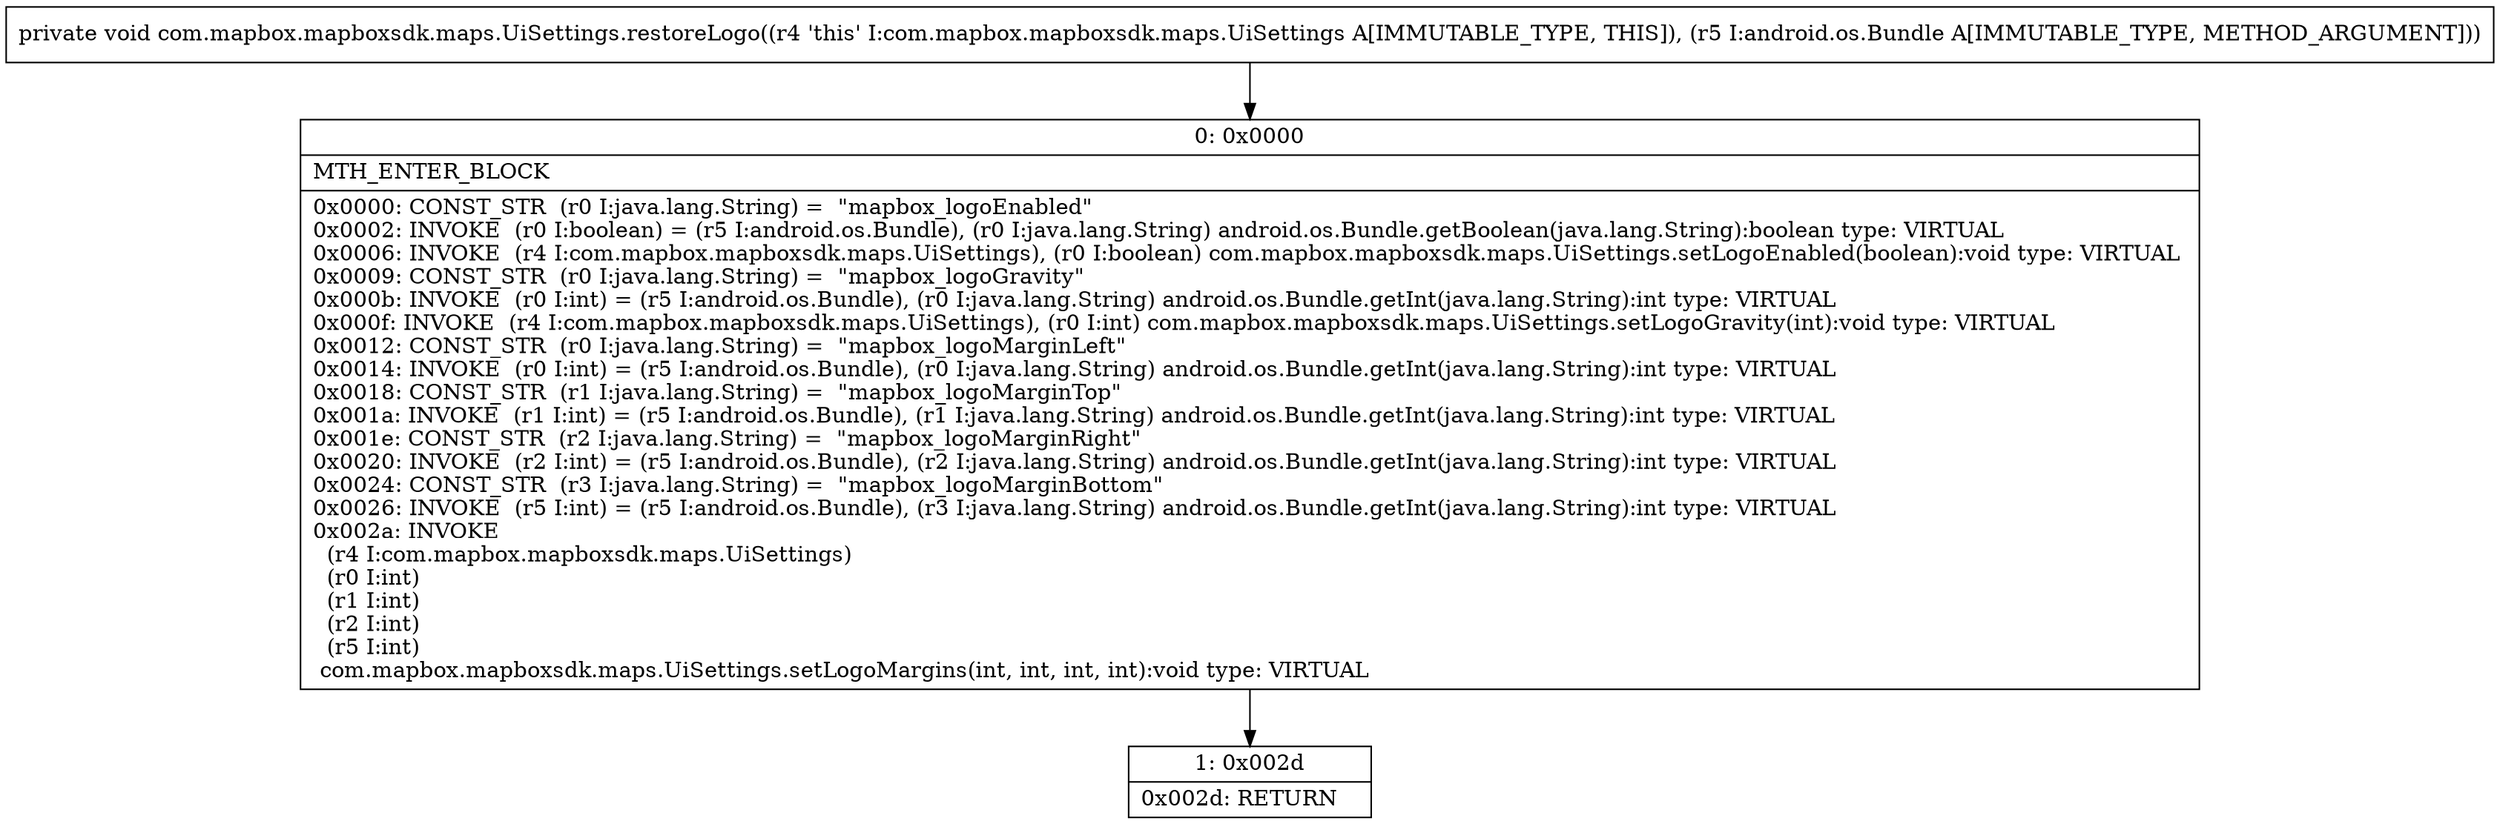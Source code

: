 digraph "CFG forcom.mapbox.mapboxsdk.maps.UiSettings.restoreLogo(Landroid\/os\/Bundle;)V" {
Node_0 [shape=record,label="{0\:\ 0x0000|MTH_ENTER_BLOCK\l|0x0000: CONST_STR  (r0 I:java.lang.String) =  \"mapbox_logoEnabled\" \l0x0002: INVOKE  (r0 I:boolean) = (r5 I:android.os.Bundle), (r0 I:java.lang.String) android.os.Bundle.getBoolean(java.lang.String):boolean type: VIRTUAL \l0x0006: INVOKE  (r4 I:com.mapbox.mapboxsdk.maps.UiSettings), (r0 I:boolean) com.mapbox.mapboxsdk.maps.UiSettings.setLogoEnabled(boolean):void type: VIRTUAL \l0x0009: CONST_STR  (r0 I:java.lang.String) =  \"mapbox_logoGravity\" \l0x000b: INVOKE  (r0 I:int) = (r5 I:android.os.Bundle), (r0 I:java.lang.String) android.os.Bundle.getInt(java.lang.String):int type: VIRTUAL \l0x000f: INVOKE  (r4 I:com.mapbox.mapboxsdk.maps.UiSettings), (r0 I:int) com.mapbox.mapboxsdk.maps.UiSettings.setLogoGravity(int):void type: VIRTUAL \l0x0012: CONST_STR  (r0 I:java.lang.String) =  \"mapbox_logoMarginLeft\" \l0x0014: INVOKE  (r0 I:int) = (r5 I:android.os.Bundle), (r0 I:java.lang.String) android.os.Bundle.getInt(java.lang.String):int type: VIRTUAL \l0x0018: CONST_STR  (r1 I:java.lang.String) =  \"mapbox_logoMarginTop\" \l0x001a: INVOKE  (r1 I:int) = (r5 I:android.os.Bundle), (r1 I:java.lang.String) android.os.Bundle.getInt(java.lang.String):int type: VIRTUAL \l0x001e: CONST_STR  (r2 I:java.lang.String) =  \"mapbox_logoMarginRight\" \l0x0020: INVOKE  (r2 I:int) = (r5 I:android.os.Bundle), (r2 I:java.lang.String) android.os.Bundle.getInt(java.lang.String):int type: VIRTUAL \l0x0024: CONST_STR  (r3 I:java.lang.String) =  \"mapbox_logoMarginBottom\" \l0x0026: INVOKE  (r5 I:int) = (r5 I:android.os.Bundle), (r3 I:java.lang.String) android.os.Bundle.getInt(java.lang.String):int type: VIRTUAL \l0x002a: INVOKE  \l  (r4 I:com.mapbox.mapboxsdk.maps.UiSettings)\l  (r0 I:int)\l  (r1 I:int)\l  (r2 I:int)\l  (r5 I:int)\l com.mapbox.mapboxsdk.maps.UiSettings.setLogoMargins(int, int, int, int):void type: VIRTUAL \l}"];
Node_1 [shape=record,label="{1\:\ 0x002d|0x002d: RETURN   \l}"];
MethodNode[shape=record,label="{private void com.mapbox.mapboxsdk.maps.UiSettings.restoreLogo((r4 'this' I:com.mapbox.mapboxsdk.maps.UiSettings A[IMMUTABLE_TYPE, THIS]), (r5 I:android.os.Bundle A[IMMUTABLE_TYPE, METHOD_ARGUMENT])) }"];
MethodNode -> Node_0;
Node_0 -> Node_1;
}


